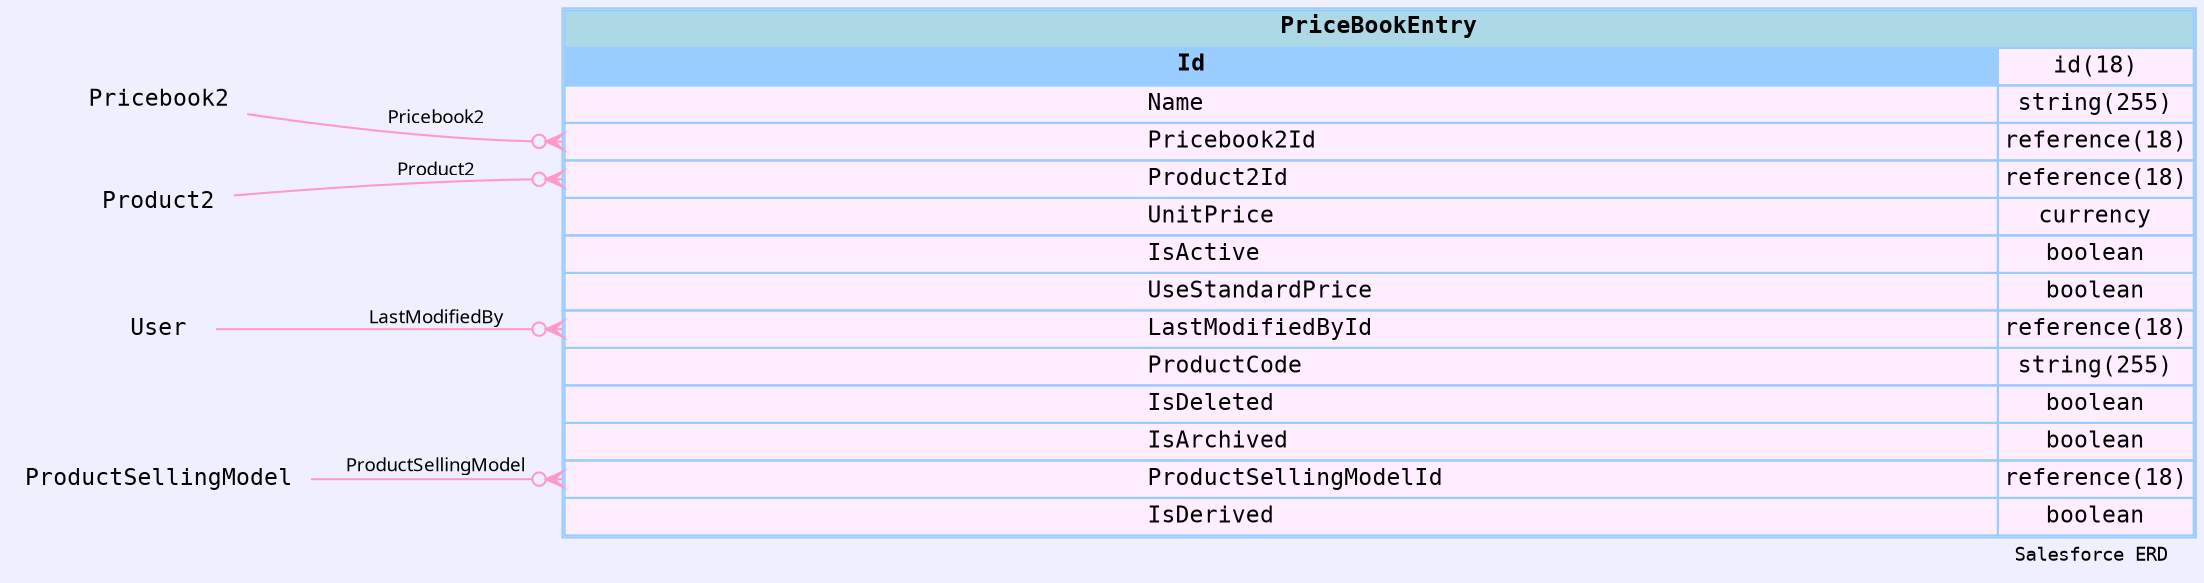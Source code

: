 
        digraph "Salesforce+ ERD" {  
            graph [  
              rankdir="RL"  
              bgcolor="#efeffd"  
              label="Salesforce ERD "  
              labeljust="r"  
              nodesep="0.18"  
              ranksep="0.46"        
              fontname="Courier"  
              fontsize="9"  
            ];  
            node [  
              fontname="Courier"  
              fontsize="11"  
              shape="plaintext"  
              color="#99ccff"  
            ];  
            edge [ arrowsize="0.8"   ];
        
            PriceBookEntry [shape=none, margin=0, label=<
                <table border="1" cellborder="1" cellspacing="0" bgcolor="#ffeeff" >   
                  <tr><td colspan="3" bgcolor="lightblue"><b>PriceBookEntry</b></td></tr>
             <tr>
                                        <td  bgcolor="#99ccff" port="Id" align="left">
                                           <b>Id</b>
                                        </td><td>id(18)</td></tr> <tr>
                                         <td port="Name" align="left">
                                         Name
                                       </td><td>string(255)</td></tr> <tr>
                                         <td port="Pricebook2Id" align="left">
                                         Pricebook2Id
                                       </td><td>reference(18)</td></tr> <tr>
                                         <td port="Product2Id" align="left">
                                         Product2Id
                                       </td><td>reference(18)</td></tr> <tr>
                                         <td port="UnitPrice" align="left">
                                         UnitPrice
                                       </td><td>currency</td></tr> <tr>
                                         <td port="IsActive" align="left">
                                         IsActive
                                       </td><td>boolean</td></tr> <tr>
                                         <td port="UseStandardPrice" align="left">
                                         UseStandardPrice
                                       </td><td>boolean</td></tr> <tr>
                                         <td port="LastModifiedById" align="left">
                                         LastModifiedById
                                       </td><td>reference(18)</td></tr> <tr>
                                         <td port="ProductCode" align="left">
                                         ProductCode
                                       </td><td>string(255)</td></tr> <tr>
                                         <td port="IsDeleted" align="left">
                                         IsDeleted
                                       </td><td>boolean</td></tr> <tr>
                                         <td port="IsArchived" align="left">
                                         IsArchived
                                       </td><td>boolean</td></tr> <tr>
                                         <td port="ProductSellingModelId" align="left">
                                         ProductSellingModelId
                                       </td><td>reference(18)</td></tr> <tr>
                                         <td port="IsDerived" align="left">
                                         IsDerived
                                       </td><td>boolean</td></tr>            
                </table>
                >
                  URL="#"
                  tooltip=" PriceBookEntry "
                ];
            
                            "PriceBookEntry" : "Pricebook2Id": w -> 
                                  "Pricebook2" : "Id" 
                                           : e 
                                          [arrowhead=none 
                                           dir=back 
                                           arrowtail=crowodot 
                                           color="#ff99cc"
                                           label="Pricebook2"
                                           fontname="Monaco"
                                           fontsize="9"
                                          ];
                      
                            "PriceBookEntry" : "Product2Id": w -> 
                                  "Product2" : "Id" 
                                           : e 
                                          [arrowhead=none 
                                           dir=back 
                                           arrowtail=crowodot 
                                           color="#ff99cc"
                                           label="Product2"
                                           fontname="Monaco"
                                           fontsize="9"
                                          ];
                      
                            "PriceBookEntry" : "LastModifiedById": w -> 
                                  "User" : "Id" 
                                           : e 
                                          [arrowhead=none 
                                           dir=back 
                                           arrowtail=crowodot 
                                           color="#ff99cc"
                                           label="LastModifiedBy"
                                           fontname="Monaco"
                                           fontsize="9"
                                          ];
                      
                            "PriceBookEntry" : "ProductSellingModelId": w -> 
                                  "ProductSellingModel" : "Id" 
                                           : e 
                                          [arrowhead=none 
                                           dir=back 
                                           arrowtail=crowodot 
                                           color="#ff99cc"
                                           label="ProductSellingModel"
                                           fontname="Monaco"
                                           fontsize="9"
                                          ];
                      }